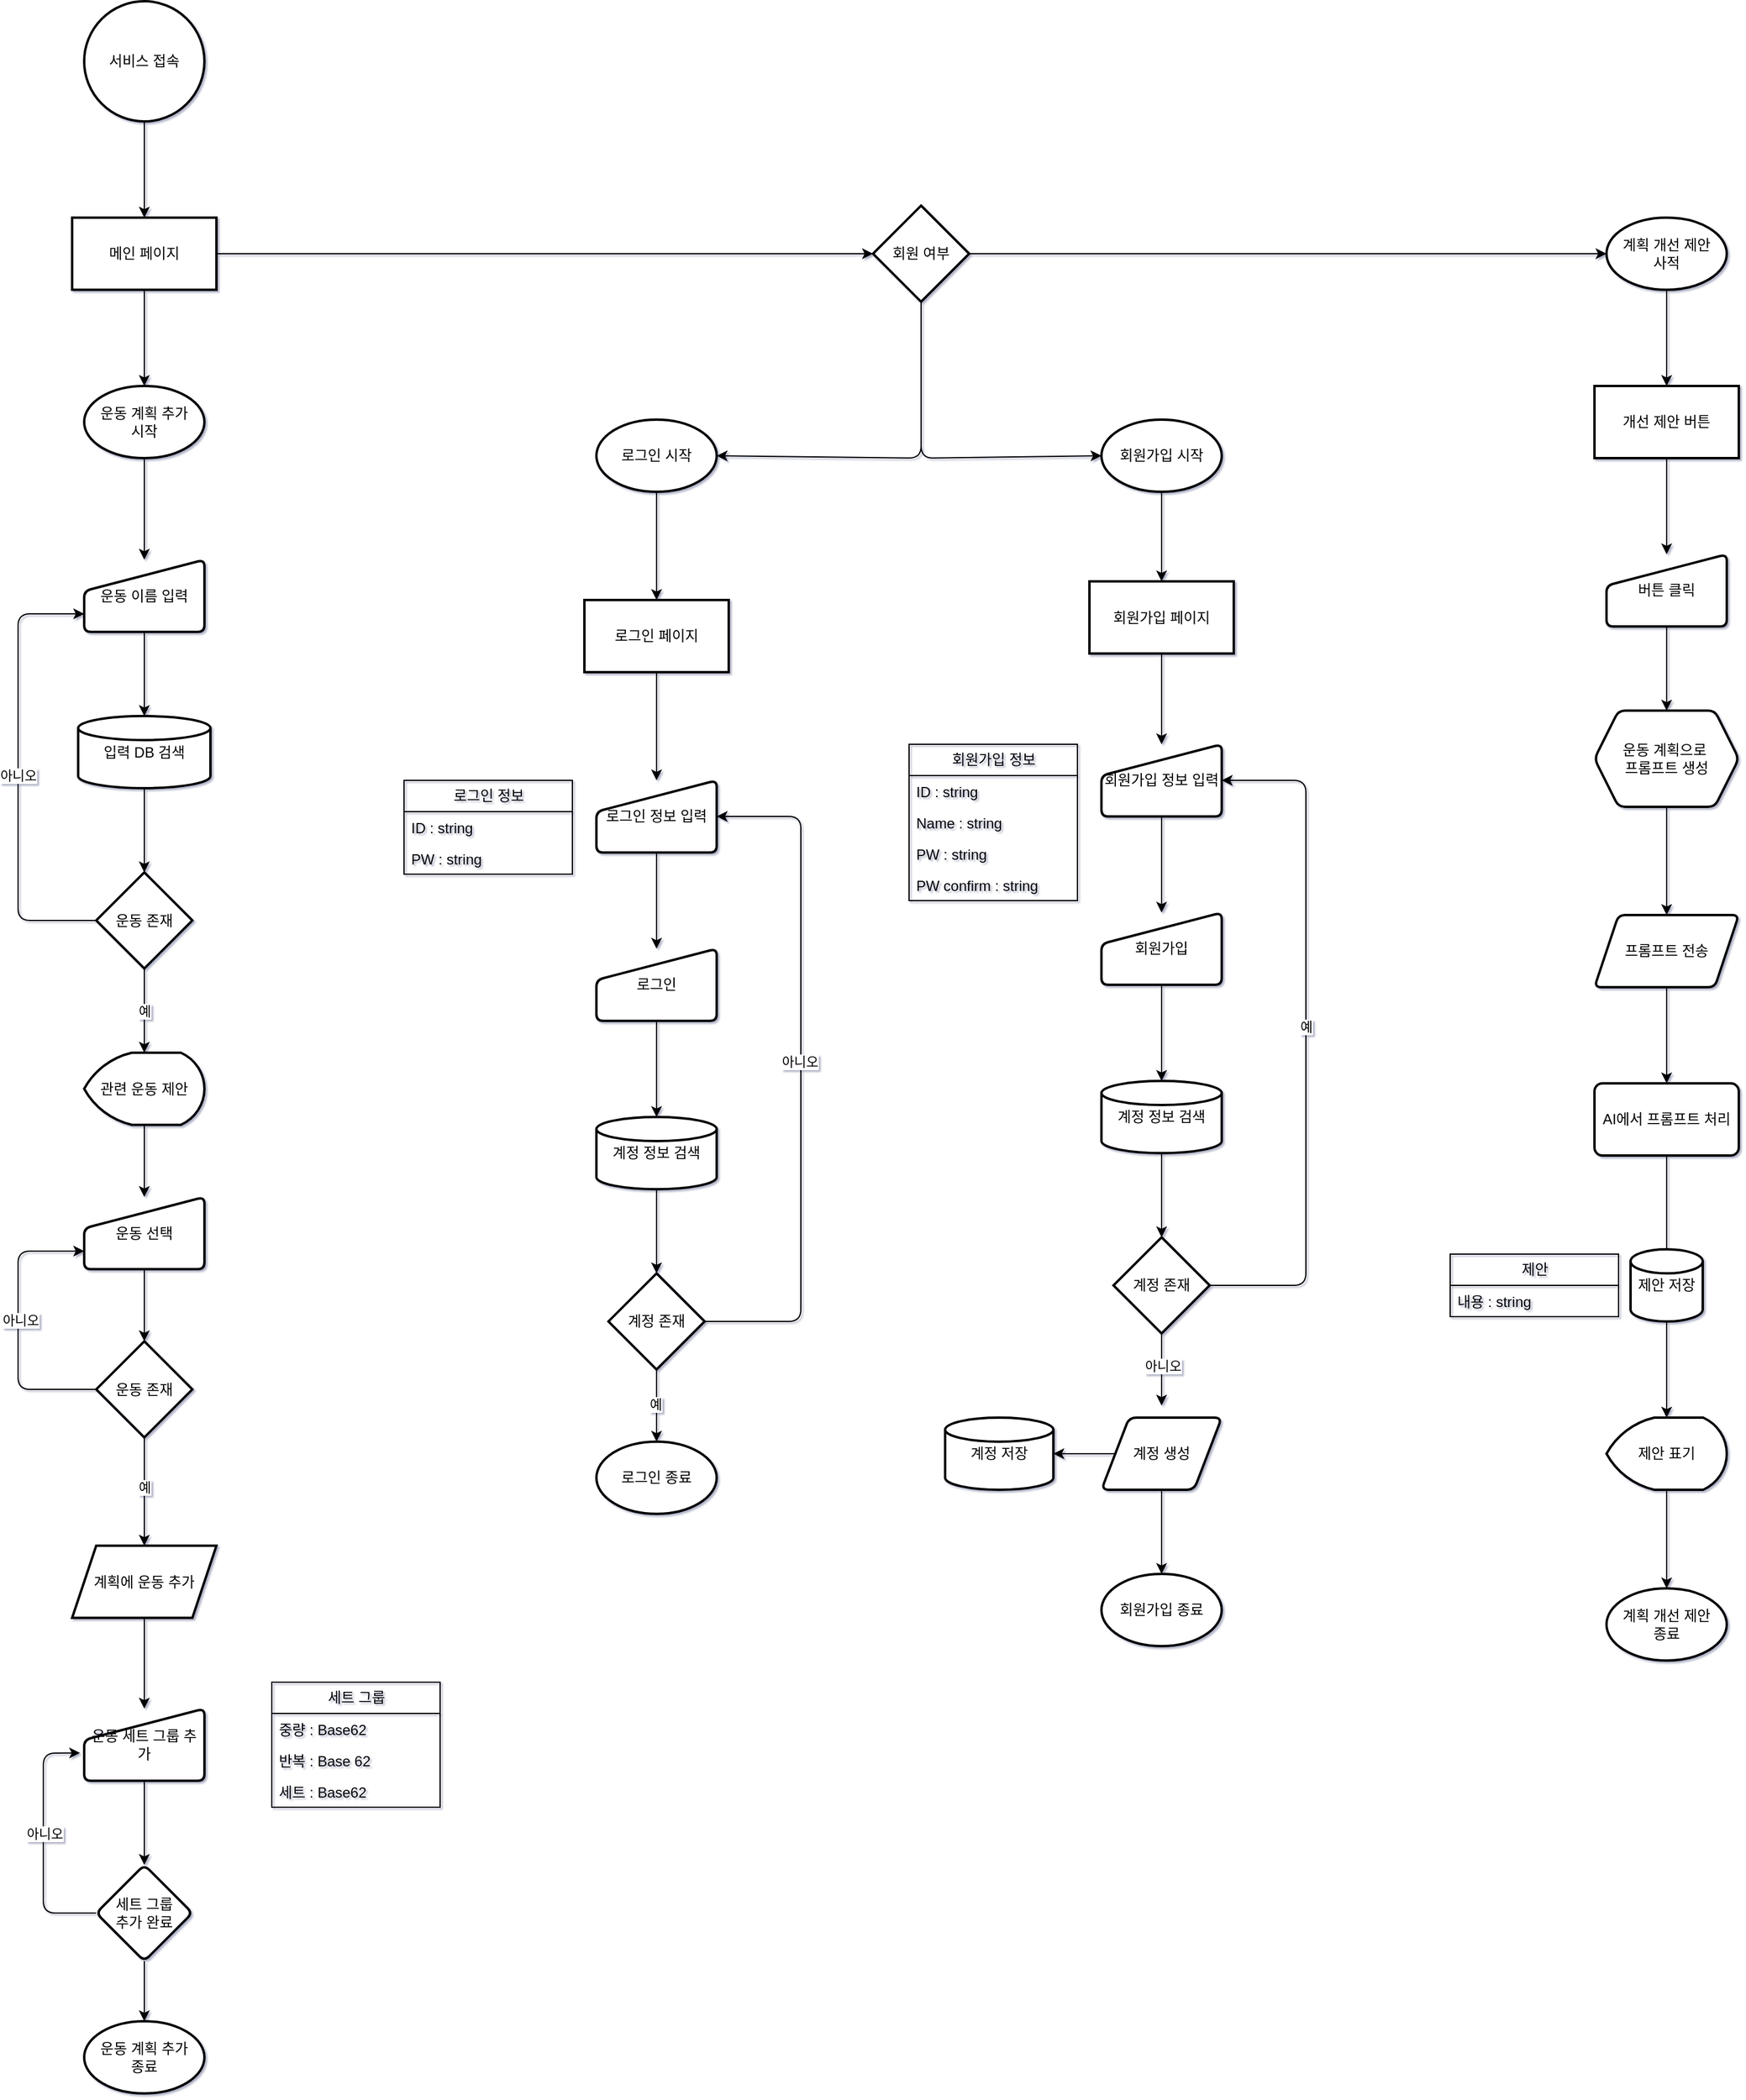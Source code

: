<mxfile>
    <diagram id="1DRP84Ay7o1CUsoGdGiU" name="Page-1">
        <mxGraphModel dx="1420" dy="1188" grid="1" gridSize="10" guides="1" tooltips="1" connect="1" arrows="1" fold="1" page="1" pageScale="1" pageWidth="827" pageHeight="1169" background="#FFFFFF" math="0" shadow="1">
            <root>
                <mxCell id="0"/>
                <mxCell id="1" parent="0"/>
                <mxCell id="67" value="" style="edgeStyle=none;html=1;" parent="1" source="12" target="53" edge="1">
                    <mxGeometry relative="1" as="geometry"/>
                </mxCell>
                <mxCell id="181" value="" style="edgeStyle=none;html=1;" parent="1" source="12" target="180" edge="1">
                    <mxGeometry relative="1" as="geometry"/>
                </mxCell>
                <mxCell id="12" value="메인 페이지" style="whiteSpace=wrap;html=1;strokeWidth=2;" parent="1" vertex="1">
                    <mxGeometry x="354" y="300" width="120" height="60" as="geometry"/>
                </mxCell>
                <mxCell id="71" value="" style="edgeStyle=none;html=1;" parent="1" source="17" target="21" edge="1">
                    <mxGeometry relative="1" as="geometry"/>
                </mxCell>
                <mxCell id="17" value="운동 이름 입력" style="html=1;strokeWidth=2;shape=manualInput;whiteSpace=wrap;rounded=1;size=26;arcSize=11;" parent="1" vertex="1">
                    <mxGeometry x="364" y="584.5" width="100" height="60" as="geometry"/>
                </mxCell>
                <mxCell id="72" value="" style="edgeStyle=none;html=1;" parent="1" source="21" target="28" edge="1">
                    <mxGeometry relative="1" as="geometry"/>
                </mxCell>
                <mxCell id="21" value="입력 DB 검색" style="strokeWidth=2;html=1;shape=mxgraph.flowchart.database;whiteSpace=wrap;" parent="1" vertex="1">
                    <mxGeometry x="359" y="714.5" width="110" height="60" as="geometry"/>
                </mxCell>
                <mxCell id="40" style="edgeStyle=none;html=1;entryX=0;entryY=0.75;entryDx=0;entryDy=0;" parent="1" source="28" target="17" edge="1">
                    <mxGeometry relative="1" as="geometry">
                        <Array as="points">
                            <mxPoint x="309" y="884.5"/>
                            <mxPoint x="309" y="629.5"/>
                        </Array>
                    </mxGeometry>
                </mxCell>
                <mxCell id="41" value="아니오" style="edgeLabel;html=1;align=center;verticalAlign=middle;resizable=0;points=[];" parent="40" vertex="1" connectable="0">
                    <mxGeometry x="-0.009" relative="1" as="geometry">
                        <mxPoint as="offset"/>
                    </mxGeometry>
                </mxCell>
                <mxCell id="73" value="" style="edgeStyle=none;html=1;" parent="1" source="28" target="59" edge="1">
                    <mxGeometry relative="1" as="geometry"/>
                </mxCell>
                <mxCell id="74" value="예" style="edgeLabel;html=1;align=center;verticalAlign=middle;resizable=0;points=[];" parent="73" vertex="1" connectable="0">
                    <mxGeometry x="0.014" y="2" relative="1" as="geometry">
                        <mxPoint x="-2" as="offset"/>
                    </mxGeometry>
                </mxCell>
                <mxCell id="28" value="운동 존재" style="rhombus;whiteSpace=wrap;html=1;strokeWidth=2;" parent="1" vertex="1">
                    <mxGeometry x="374" y="844.5" width="80" height="80" as="geometry"/>
                </mxCell>
                <mxCell id="76" value="" style="edgeStyle=none;html=1;" parent="1" source="44" target="46" edge="1">
                    <mxGeometry relative="1" as="geometry"/>
                </mxCell>
                <mxCell id="44" value="운동 선택" style="html=1;strokeWidth=2;shape=manualInput;whiteSpace=wrap;rounded=1;size=26;arcSize=11;" parent="1" vertex="1">
                    <mxGeometry x="364" y="1114.5" width="100" height="60" as="geometry"/>
                </mxCell>
                <mxCell id="49" value="" style="edgeStyle=none;html=1;" parent="1" source="46" target="48" edge="1">
                    <mxGeometry relative="1" as="geometry"/>
                </mxCell>
                <mxCell id="50" value="예" style="edgeLabel;html=1;align=center;verticalAlign=middle;resizable=0;points=[];" parent="49" vertex="1" connectable="0">
                    <mxGeometry x="-0.08" relative="1" as="geometry">
                        <mxPoint as="offset"/>
                    </mxGeometry>
                </mxCell>
                <mxCell id="63" style="edgeStyle=none;html=1;entryX=0;entryY=0.75;entryDx=0;entryDy=0;" parent="1" source="46" target="44" edge="1">
                    <mxGeometry relative="1" as="geometry">
                        <Array as="points">
                            <mxPoint x="309" y="1274.5"/>
                            <mxPoint x="309" y="1159.5"/>
                        </Array>
                    </mxGeometry>
                </mxCell>
                <mxCell id="64" value="아니오" style="edgeLabel;html=1;align=center;verticalAlign=middle;resizable=0;points=[];" parent="63" vertex="1" connectable="0">
                    <mxGeometry x="0.045" y="-2" relative="1" as="geometry">
                        <mxPoint as="offset"/>
                    </mxGeometry>
                </mxCell>
                <mxCell id="46" value="운동 존재" style="rhombus;whiteSpace=wrap;html=1;strokeWidth=2;" parent="1" vertex="1">
                    <mxGeometry x="374" y="1234.5" width="80" height="80" as="geometry"/>
                </mxCell>
                <mxCell id="82" value="" style="edgeStyle=none;html=1;" parent="1" source="48" target="81" edge="1">
                    <mxGeometry relative="1" as="geometry"/>
                </mxCell>
                <mxCell id="48" value="계획에 운동 추가" style="shape=parallelogram;perimeter=parallelogramPerimeter;whiteSpace=wrap;html=1;fixedSize=1;strokeWidth=2;" parent="1" vertex="1">
                    <mxGeometry x="354" y="1404.5" width="120" height="60" as="geometry"/>
                </mxCell>
                <mxCell id="70" value="" style="edgeStyle=none;html=1;" parent="1" source="53" target="17" edge="1">
                    <mxGeometry relative="1" as="geometry"/>
                </mxCell>
                <mxCell id="53" value="운동 계획 추가&lt;br&gt;시작" style="strokeWidth=2;html=1;shape=mxgraph.flowchart.start_1;whiteSpace=wrap;" parent="1" vertex="1">
                    <mxGeometry x="364" y="440" width="100" height="60" as="geometry"/>
                </mxCell>
                <mxCell id="69" value="" style="edgeStyle=none;html=1;" parent="1" source="55" target="12" edge="1">
                    <mxGeometry relative="1" as="geometry"/>
                </mxCell>
                <mxCell id="55" value="서비스 접속" style="strokeWidth=2;html=1;shape=mxgraph.flowchart.start_2;whiteSpace=wrap;" parent="1" vertex="1">
                    <mxGeometry x="364" y="120" width="100" height="100" as="geometry"/>
                </mxCell>
                <mxCell id="75" value="" style="edgeStyle=none;html=1;" parent="1" source="59" target="44" edge="1">
                    <mxGeometry relative="1" as="geometry"/>
                </mxCell>
                <mxCell id="59" value="관련 운동 제안" style="strokeWidth=2;html=1;shape=mxgraph.flowchart.display;whiteSpace=wrap;" parent="1" vertex="1">
                    <mxGeometry x="364" y="994.5" width="100" height="60" as="geometry"/>
                </mxCell>
                <mxCell id="80" value="운동 계획 추가&lt;br&gt;종료" style="strokeWidth=2;html=1;shape=mxgraph.flowchart.start_1;whiteSpace=wrap;" parent="1" vertex="1">
                    <mxGeometry x="364" y="1800" width="100" height="60" as="geometry"/>
                </mxCell>
                <mxCell id="95" value="" style="edgeStyle=none;html=1;" parent="1" source="81" target="94" edge="1">
                    <mxGeometry relative="1" as="geometry"/>
                </mxCell>
                <mxCell id="81" value="운동 세트 그룹 추가" style="html=1;strokeWidth=2;shape=manualInput;whiteSpace=wrap;rounded=1;size=26;arcSize=11;" parent="1" vertex="1">
                    <mxGeometry x="364" y="1540" width="100" height="60" as="geometry"/>
                </mxCell>
                <mxCell id="90" value="세트 그룹" style="swimlane;fontStyle=0;childLayout=stackLayout;horizontal=1;startSize=26;fillColor=none;horizontalStack=0;resizeParent=1;resizeParentMax=0;resizeLast=0;collapsible=1;marginBottom=0;html=1;" parent="1" vertex="1">
                    <mxGeometry x="520" y="1518" width="140" height="104" as="geometry">
                        <mxRectangle x="380" y="1700" width="50" height="40" as="alternateBounds"/>
                    </mxGeometry>
                </mxCell>
                <mxCell id="91" value="중량 : Base62" style="text;strokeColor=none;fillColor=none;align=left;verticalAlign=top;spacingLeft=4;spacingRight=4;overflow=hidden;rotatable=0;points=[[0,0.5],[1,0.5]];portConstraint=eastwest;whiteSpace=wrap;html=1;" parent="90" vertex="1">
                    <mxGeometry y="26" width="140" height="26" as="geometry"/>
                </mxCell>
                <mxCell id="92" value="반복 : Base 62" style="text;strokeColor=none;fillColor=none;align=left;verticalAlign=top;spacingLeft=4;spacingRight=4;overflow=hidden;rotatable=0;points=[[0,0.5],[1,0.5]];portConstraint=eastwest;whiteSpace=wrap;html=1;" parent="90" vertex="1">
                    <mxGeometry y="52" width="140" height="26" as="geometry"/>
                </mxCell>
                <mxCell id="93" value="세트 : Base62" style="text;strokeColor=none;fillColor=none;align=left;verticalAlign=top;spacingLeft=4;spacingRight=4;overflow=hidden;rotatable=0;points=[[0,0.5],[1,0.5]];portConstraint=eastwest;whiteSpace=wrap;html=1;" parent="90" vertex="1">
                    <mxGeometry y="78" width="140" height="26" as="geometry"/>
                </mxCell>
                <mxCell id="98" value="" style="edgeStyle=none;html=1;" parent="1" source="94" target="80" edge="1">
                    <mxGeometry relative="1" as="geometry"/>
                </mxCell>
                <mxCell id="94" value="세트 그룹 &lt;br&gt;추가 완료" style="rhombus;whiteSpace=wrap;html=1;strokeWidth=2;rounded=1;arcSize=11;" parent="1" vertex="1">
                    <mxGeometry x="374" y="1670" width="80" height="80" as="geometry"/>
                </mxCell>
                <mxCell id="96" style="edgeStyle=none;html=1;entryX=-0.034;entryY=0.614;entryDx=0;entryDy=0;entryPerimeter=0;" parent="1" source="94" target="81" edge="1">
                    <mxGeometry relative="1" as="geometry">
                        <Array as="points">
                            <mxPoint x="330" y="1710"/>
                            <mxPoint x="330" y="1577"/>
                        </Array>
                    </mxGeometry>
                </mxCell>
                <mxCell id="97" value="아니오" style="edgeLabel;html=1;align=center;verticalAlign=middle;resizable=0;points=[];" parent="96" vertex="1" connectable="0">
                    <mxGeometry x="0.061" y="-1" relative="1" as="geometry">
                        <mxPoint as="offset"/>
                    </mxGeometry>
                </mxCell>
                <mxCell id="156" value="" style="edgeStyle=none;html=1;" parent="1" source="105" target="142" edge="1">
                    <mxGeometry relative="1" as="geometry"/>
                </mxCell>
                <mxCell id="105" value="회원가입 페이지" style="whiteSpace=wrap;html=1;strokeWidth=2;" parent="1" vertex="1">
                    <mxGeometry x="1200" y="602.5" width="120" height="60" as="geometry"/>
                </mxCell>
                <mxCell id="115" value="" style="edgeStyle=none;html=1;" parent="1" source="109" target="113" edge="1">
                    <mxGeometry relative="1" as="geometry"/>
                </mxCell>
                <mxCell id="109" value="로그인 정보 입력" style="html=1;strokeWidth=2;shape=manualInput;whiteSpace=wrap;rounded=1;size=26;arcSize=11;" parent="1" vertex="1">
                    <mxGeometry x="790" y="768" width="100" height="60" as="geometry"/>
                </mxCell>
                <mxCell id="125" value="" style="edgeStyle=none;html=1;" parent="1" source="113" target="124" edge="1">
                    <mxGeometry relative="1" as="geometry"/>
                </mxCell>
                <mxCell id="113" value="로그인" style="html=1;strokeWidth=2;shape=manualInput;whiteSpace=wrap;rounded=1;size=26;arcSize=11;" parent="1" vertex="1">
                    <mxGeometry x="790" y="908" width="100" height="60" as="geometry"/>
                </mxCell>
                <mxCell id="116" value="로그인 정보" style="swimlane;fontStyle=0;childLayout=stackLayout;horizontal=1;startSize=26;fillColor=none;horizontalStack=0;resizeParent=1;resizeParentMax=0;resizeLast=0;collapsible=1;marginBottom=0;html=1;" parent="1" vertex="1">
                    <mxGeometry x="630" y="768" width="140" height="78" as="geometry"/>
                </mxCell>
                <mxCell id="117" value="ID : string" style="text;strokeColor=none;fillColor=none;align=left;verticalAlign=top;spacingLeft=4;spacingRight=4;overflow=hidden;rotatable=0;points=[[0,0.5],[1,0.5]];portConstraint=eastwest;whiteSpace=wrap;html=1;" parent="116" vertex="1">
                    <mxGeometry y="26" width="140" height="26" as="geometry"/>
                </mxCell>
                <mxCell id="119" value="PW : string" style="text;strokeColor=none;fillColor=none;align=left;verticalAlign=top;spacingLeft=4;spacingRight=4;overflow=hidden;rotatable=0;points=[[0,0.5],[1,0.5]];portConstraint=eastwest;whiteSpace=wrap;html=1;" parent="116" vertex="1">
                    <mxGeometry y="52" width="140" height="26" as="geometry"/>
                </mxCell>
                <mxCell id="127" value="" style="edgeStyle=none;html=1;" parent="1" source="124" target="126" edge="1">
                    <mxGeometry relative="1" as="geometry"/>
                </mxCell>
                <mxCell id="124" value="계정 정보 검색" style="strokeWidth=2;html=1;shape=mxgraph.flowchart.database;whiteSpace=wrap;" parent="1" vertex="1">
                    <mxGeometry x="790" y="1048" width="100" height="60" as="geometry"/>
                </mxCell>
                <mxCell id="128" style="edgeStyle=none;html=1;entryX=1;entryY=0.5;entryDx=0;entryDy=0;" parent="1" source="126" target="109" edge="1">
                    <mxGeometry relative="1" as="geometry">
                        <Array as="points">
                            <mxPoint x="960" y="1218"/>
                            <mxPoint x="960" y="798"/>
                        </Array>
                    </mxGeometry>
                </mxCell>
                <mxCell id="129" value="아니오" style="edgeLabel;html=1;align=center;verticalAlign=middle;resizable=0;points=[];" parent="128" vertex="1" connectable="0">
                    <mxGeometry x="0.041" y="1" relative="1" as="geometry">
                        <mxPoint as="offset"/>
                    </mxGeometry>
                </mxCell>
                <mxCell id="131" value="" style="edgeStyle=none;html=1;" parent="1" source="126" target="132" edge="1">
                    <mxGeometry relative="1" as="geometry">
                        <mxPoint x="840" y="1348" as="targetPoint"/>
                    </mxGeometry>
                </mxCell>
                <mxCell id="133" value="예" style="edgeLabel;html=1;align=center;verticalAlign=middle;resizable=0;points=[];" parent="131" vertex="1" connectable="0">
                    <mxGeometry x="-0.049" y="-3" relative="1" as="geometry">
                        <mxPoint x="2" as="offset"/>
                    </mxGeometry>
                </mxCell>
                <mxCell id="126" value="계정 존재" style="rhombus;whiteSpace=wrap;html=1;strokeWidth=2;" parent="1" vertex="1">
                    <mxGeometry x="800" y="1178" width="80" height="80" as="geometry"/>
                </mxCell>
                <mxCell id="132" value="로그인 종료" style="strokeWidth=2;html=1;shape=mxgraph.flowchart.start_1;whiteSpace=wrap;" parent="1" vertex="1">
                    <mxGeometry x="790" y="1318" width="100" height="60" as="geometry"/>
                </mxCell>
                <mxCell id="141" value="" style="edgeStyle=none;html=1;" parent="1" source="142" target="144" edge="1">
                    <mxGeometry relative="1" as="geometry"/>
                </mxCell>
                <mxCell id="142" value="회원가입 정보 입력" style="html=1;strokeWidth=2;shape=manualInput;whiteSpace=wrap;rounded=1;size=26;arcSize=11;" parent="1" vertex="1">
                    <mxGeometry x="1210" y="738" width="100" height="60" as="geometry"/>
                </mxCell>
                <mxCell id="143" value="" style="edgeStyle=none;html=1;" parent="1" source="144" target="149" edge="1">
                    <mxGeometry relative="1" as="geometry"/>
                </mxCell>
                <mxCell id="144" value="회원가입" style="html=1;strokeWidth=2;shape=manualInput;whiteSpace=wrap;rounded=1;size=26;arcSize=11;" parent="1" vertex="1">
                    <mxGeometry x="1210" y="878" width="100" height="60" as="geometry"/>
                </mxCell>
                <mxCell id="145" value="회원가입 정보" style="swimlane;fontStyle=0;childLayout=stackLayout;horizontal=1;startSize=26;fillColor=none;horizontalStack=0;resizeParent=1;resizeParentMax=0;resizeLast=0;collapsible=1;marginBottom=0;html=1;" parent="1" vertex="1">
                    <mxGeometry x="1050" y="738" width="140" height="130" as="geometry"/>
                </mxCell>
                <mxCell id="146" value="ID : string" style="text;strokeColor=none;fillColor=none;align=left;verticalAlign=top;spacingLeft=4;spacingRight=4;overflow=hidden;rotatable=0;points=[[0,0.5],[1,0.5]];portConstraint=eastwest;whiteSpace=wrap;html=1;" parent="145" vertex="1">
                    <mxGeometry y="26" width="140" height="26" as="geometry"/>
                </mxCell>
                <mxCell id="147" value="Name : string" style="text;strokeColor=none;fillColor=none;align=left;verticalAlign=top;spacingLeft=4;spacingRight=4;overflow=hidden;rotatable=0;points=[[0,0.5],[1,0.5]];portConstraint=eastwest;whiteSpace=wrap;html=1;" parent="145" vertex="1">
                    <mxGeometry y="52" width="140" height="26" as="geometry"/>
                </mxCell>
                <mxCell id="158" value="PW : string" style="text;strokeColor=none;fillColor=none;align=left;verticalAlign=top;spacingLeft=4;spacingRight=4;overflow=hidden;rotatable=0;points=[[0,0.5],[1,0.5]];portConstraint=eastwest;whiteSpace=wrap;html=1;" parent="145" vertex="1">
                    <mxGeometry y="78" width="140" height="26" as="geometry"/>
                </mxCell>
                <mxCell id="157" value="PW confirm : string" style="text;strokeColor=none;fillColor=none;align=left;verticalAlign=top;spacingLeft=4;spacingRight=4;overflow=hidden;rotatable=0;points=[[0,0.5],[1,0.5]];portConstraint=eastwest;whiteSpace=wrap;html=1;" parent="145" vertex="1">
                    <mxGeometry y="104" width="140" height="26" as="geometry"/>
                </mxCell>
                <mxCell id="148" value="" style="edgeStyle=none;html=1;" parent="1" source="149" target="154" edge="1">
                    <mxGeometry relative="1" as="geometry"/>
                </mxCell>
                <mxCell id="149" value="계정 정보 검색" style="strokeWidth=2;html=1;shape=mxgraph.flowchart.database;whiteSpace=wrap;" parent="1" vertex="1">
                    <mxGeometry x="1210" y="1018" width="100" height="60" as="geometry"/>
                </mxCell>
                <mxCell id="150" style="edgeStyle=none;html=1;entryX=1;entryY=0.5;entryDx=0;entryDy=0;" parent="1" source="154" target="142" edge="1">
                    <mxGeometry relative="1" as="geometry">
                        <Array as="points">
                            <mxPoint x="1380" y="1188"/>
                            <mxPoint x="1380" y="768"/>
                        </Array>
                    </mxGeometry>
                </mxCell>
                <mxCell id="160" value="예" style="edgeLabel;html=1;align=center;verticalAlign=middle;resizable=0;points=[];" parent="150" vertex="1" connectable="0">
                    <mxGeometry x="0.035" relative="1" as="geometry">
                        <mxPoint as="offset"/>
                    </mxGeometry>
                </mxCell>
                <mxCell id="152" value="" style="edgeStyle=none;html=1;" parent="1" source="154" edge="1">
                    <mxGeometry relative="1" as="geometry">
                        <mxPoint x="1260" y="1288.0" as="targetPoint"/>
                    </mxGeometry>
                </mxCell>
                <mxCell id="159" value="아니오" style="edgeLabel;html=1;align=center;verticalAlign=middle;resizable=0;points=[];" parent="152" vertex="1" connectable="0">
                    <mxGeometry x="-0.095" y="1" relative="1" as="geometry">
                        <mxPoint as="offset"/>
                    </mxGeometry>
                </mxCell>
                <mxCell id="154" value="계정 존재" style="rhombus;whiteSpace=wrap;html=1;strokeWidth=2;" parent="1" vertex="1">
                    <mxGeometry x="1220" y="1148" width="80" height="80" as="geometry"/>
                </mxCell>
                <mxCell id="163" value="" style="edgeStyle=none;html=1;" parent="1" source="161" target="162" edge="1">
                    <mxGeometry relative="1" as="geometry"/>
                </mxCell>
                <mxCell id="165" value="" style="edgeStyle=none;html=1;" parent="1" source="161" target="166" edge="1">
                    <mxGeometry relative="1" as="geometry">
                        <mxPoint x="1140" y="1328.0" as="targetPoint"/>
                    </mxGeometry>
                </mxCell>
                <mxCell id="161" value="계정 생성" style="shape=parallelogram;html=1;strokeWidth=2;perimeter=parallelogramPerimeter;whiteSpace=wrap;rounded=1;arcSize=12;size=0.23;" parent="1" vertex="1">
                    <mxGeometry x="1210" y="1298" width="100" height="60" as="geometry"/>
                </mxCell>
                <mxCell id="162" value="회원가입 종료" style="strokeWidth=2;html=1;shape=mxgraph.flowchart.start_1;whiteSpace=wrap;" parent="1" vertex="1">
                    <mxGeometry x="1210" y="1428" width="100" height="60" as="geometry"/>
                </mxCell>
                <mxCell id="166" value="계정 저장" style="strokeWidth=2;html=1;shape=mxgraph.flowchart.database;whiteSpace=wrap;" parent="1" vertex="1">
                    <mxGeometry x="1080" y="1298" width="90" height="60" as="geometry"/>
                </mxCell>
                <mxCell id="174" value="" style="edgeStyle=none;html=1;" parent="1" source="171" target="105" edge="1">
                    <mxGeometry relative="1" as="geometry"/>
                </mxCell>
                <mxCell id="171" value="회원가입 시작" style="strokeWidth=2;html=1;shape=mxgraph.flowchart.start_1;whiteSpace=wrap;" parent="1" vertex="1">
                    <mxGeometry x="1210" y="468" width="100" height="60" as="geometry"/>
                </mxCell>
                <mxCell id="177" value="" style="edgeStyle=none;html=1;" parent="1" source="175" target="109" edge="1">
                    <mxGeometry relative="1" as="geometry"/>
                </mxCell>
                <mxCell id="175" value="로그인 페이지" style="whiteSpace=wrap;html=1;strokeWidth=2;" parent="1" vertex="1">
                    <mxGeometry x="780" y="618" width="120" height="60" as="geometry"/>
                </mxCell>
                <mxCell id="179" value="" style="edgeStyle=none;html=1;" parent="1" source="178" target="175" edge="1">
                    <mxGeometry relative="1" as="geometry"/>
                </mxCell>
                <mxCell id="178" value="로그인 시작" style="strokeWidth=2;html=1;shape=mxgraph.flowchart.start_1;whiteSpace=wrap;" parent="1" vertex="1">
                    <mxGeometry x="790" y="468" width="100" height="60" as="geometry"/>
                </mxCell>
                <mxCell id="189" value="" style="edgeStyle=none;html=1;" parent="1" source="180" target="190" edge="1">
                    <mxGeometry relative="1" as="geometry">
                        <mxPoint x="1560" y="330" as="targetPoint"/>
                    </mxGeometry>
                </mxCell>
                <mxCell id="180" value="회원 여부" style="rhombus;whiteSpace=wrap;html=1;strokeWidth=2;" parent="1" vertex="1">
                    <mxGeometry x="1020" y="290" width="80" height="80" as="geometry"/>
                </mxCell>
                <mxCell id="186" style="edgeStyle=none;html=1;entryX=1;entryY=0.5;entryDx=0;entryDy=0;entryPerimeter=0;" parent="1" source="180" target="178" edge="1">
                    <mxGeometry relative="1" as="geometry">
                        <Array as="points">
                            <mxPoint x="1060" y="500"/>
                        </Array>
                    </mxGeometry>
                </mxCell>
                <mxCell id="187" style="edgeStyle=none;html=1;entryX=0;entryY=0.5;entryDx=0;entryDy=0;entryPerimeter=0;" parent="1" source="180" target="171" edge="1">
                    <mxGeometry relative="1" as="geometry">
                        <Array as="points">
                            <mxPoint x="1060" y="500"/>
                        </Array>
                    </mxGeometry>
                </mxCell>
                <mxCell id="192" value="" style="edgeStyle=none;html=1;" parent="1" source="190" target="191" edge="1">
                    <mxGeometry relative="1" as="geometry"/>
                </mxCell>
                <mxCell id="190" value="계획 개선 제안&lt;br&gt;사적" style="strokeWidth=2;html=1;shape=mxgraph.flowchart.start_1;whiteSpace=wrap;" parent="1" vertex="1">
                    <mxGeometry x="1630" y="300" width="100" height="60" as="geometry"/>
                </mxCell>
                <mxCell id="197" value="" style="edgeStyle=none;html=1;" parent="1" source="191" target="196" edge="1">
                    <mxGeometry relative="1" as="geometry"/>
                </mxCell>
                <mxCell id="191" value="개선 제안 버튼" style="whiteSpace=wrap;html=1;strokeWidth=2;" parent="1" vertex="1">
                    <mxGeometry x="1620" y="440" width="120" height="60" as="geometry"/>
                </mxCell>
                <mxCell id="199" value="" style="edgeStyle=none;html=1;" parent="1" source="196" target="198" edge="1">
                    <mxGeometry relative="1" as="geometry"/>
                </mxCell>
                <mxCell id="196" value="버튼 클릭" style="html=1;strokeWidth=2;shape=manualInput;whiteSpace=wrap;rounded=1;size=26;arcSize=11;" parent="1" vertex="1">
                    <mxGeometry x="1630" y="580" width="100" height="60" as="geometry"/>
                </mxCell>
                <mxCell id="201" value="" style="edgeStyle=none;html=1;" parent="1" source="198" target="200" edge="1">
                    <mxGeometry relative="1" as="geometry"/>
                </mxCell>
                <mxCell id="198" value="운동 계획으로&amp;nbsp;&lt;div&gt;프롬프트 생성&lt;/div&gt;" style="shape=hexagon;perimeter=hexagonPerimeter2;whiteSpace=wrap;html=1;fixedSize=1;strokeWidth=2;rounded=1;arcSize=11;" parent="1" vertex="1">
                    <mxGeometry x="1620" y="710" width="120" height="80" as="geometry"/>
                </mxCell>
                <mxCell id="203" value="" style="edgeStyle=none;html=1;" parent="1" source="200" target="202" edge="1">
                    <mxGeometry relative="1" as="geometry"/>
                </mxCell>
                <mxCell id="200" value="프롬프트 전송" style="shape=parallelogram;perimeter=parallelogramPerimeter;whiteSpace=wrap;html=1;fixedSize=1;strokeWidth=2;rounded=1;arcSize=11;" parent="1" vertex="1">
                    <mxGeometry x="1620" y="880" width="120" height="60" as="geometry"/>
                </mxCell>
                <mxCell id="211" value="" style="edgeStyle=none;html=1;" parent="1" source="202" target="212" edge="1">
                    <mxGeometry relative="1" as="geometry">
                        <mxPoint x="1840" y="1050" as="targetPoint"/>
                        <Array as="points">
                            <mxPoint x="1680" y="1190"/>
                        </Array>
                    </mxGeometry>
                </mxCell>
                <mxCell id="202" value="AI에서 프롬프트 처리" style="rounded=1;whiteSpace=wrap;html=1;strokeWidth=2;arcSize=11;" parent="1" vertex="1">
                    <mxGeometry x="1620" y="1020" width="120" height="60" as="geometry"/>
                </mxCell>
                <mxCell id="214" value="" style="edgeStyle=none;html=1;" parent="1" source="212" target="213" edge="1">
                    <mxGeometry relative="1" as="geometry"/>
                </mxCell>
                <mxCell id="212" value="제안 저장" style="strokeWidth=2;html=1;shape=mxgraph.flowchart.database;whiteSpace=wrap;" parent="1" vertex="1">
                    <mxGeometry x="1650" y="1158" width="60" height="60" as="geometry"/>
                </mxCell>
                <mxCell id="216" value="" style="edgeStyle=none;html=1;" parent="1" source="213" target="217" edge="1">
                    <mxGeometry relative="1" as="geometry">
                        <mxPoint x="1680" y="1428" as="targetPoint"/>
                    </mxGeometry>
                </mxCell>
                <mxCell id="213" value="제안 표기" style="strokeWidth=2;html=1;shape=mxgraph.flowchart.display;whiteSpace=wrap;" parent="1" vertex="1">
                    <mxGeometry x="1630" y="1298.0" width="100" height="60" as="geometry"/>
                </mxCell>
                <mxCell id="217" value="계획 개선 제안&lt;br&gt;종료" style="strokeWidth=2;html=1;shape=mxgraph.flowchart.start_1;whiteSpace=wrap;" parent="1" vertex="1">
                    <mxGeometry x="1630" y="1440" width="100" height="60" as="geometry"/>
                </mxCell>
                <mxCell id="218" value="제안" style="swimlane;fontStyle=0;childLayout=stackLayout;horizontal=1;startSize=26;fillColor=none;horizontalStack=0;resizeParent=1;resizeParentMax=0;resizeLast=0;collapsible=1;marginBottom=0;html=1;" parent="1" vertex="1">
                    <mxGeometry x="1500" y="1162" width="140" height="52" as="geometry"/>
                </mxCell>
                <mxCell id="219" value="내용 : string" style="text;strokeColor=none;fillColor=none;align=left;verticalAlign=top;spacingLeft=4;spacingRight=4;overflow=hidden;rotatable=0;points=[[0,0.5],[1,0.5]];portConstraint=eastwest;whiteSpace=wrap;html=1;" parent="218" vertex="1">
                    <mxGeometry y="26" width="140" height="26" as="geometry"/>
                </mxCell>
            </root>
        </mxGraphModel>
    </diagram>
</mxfile>